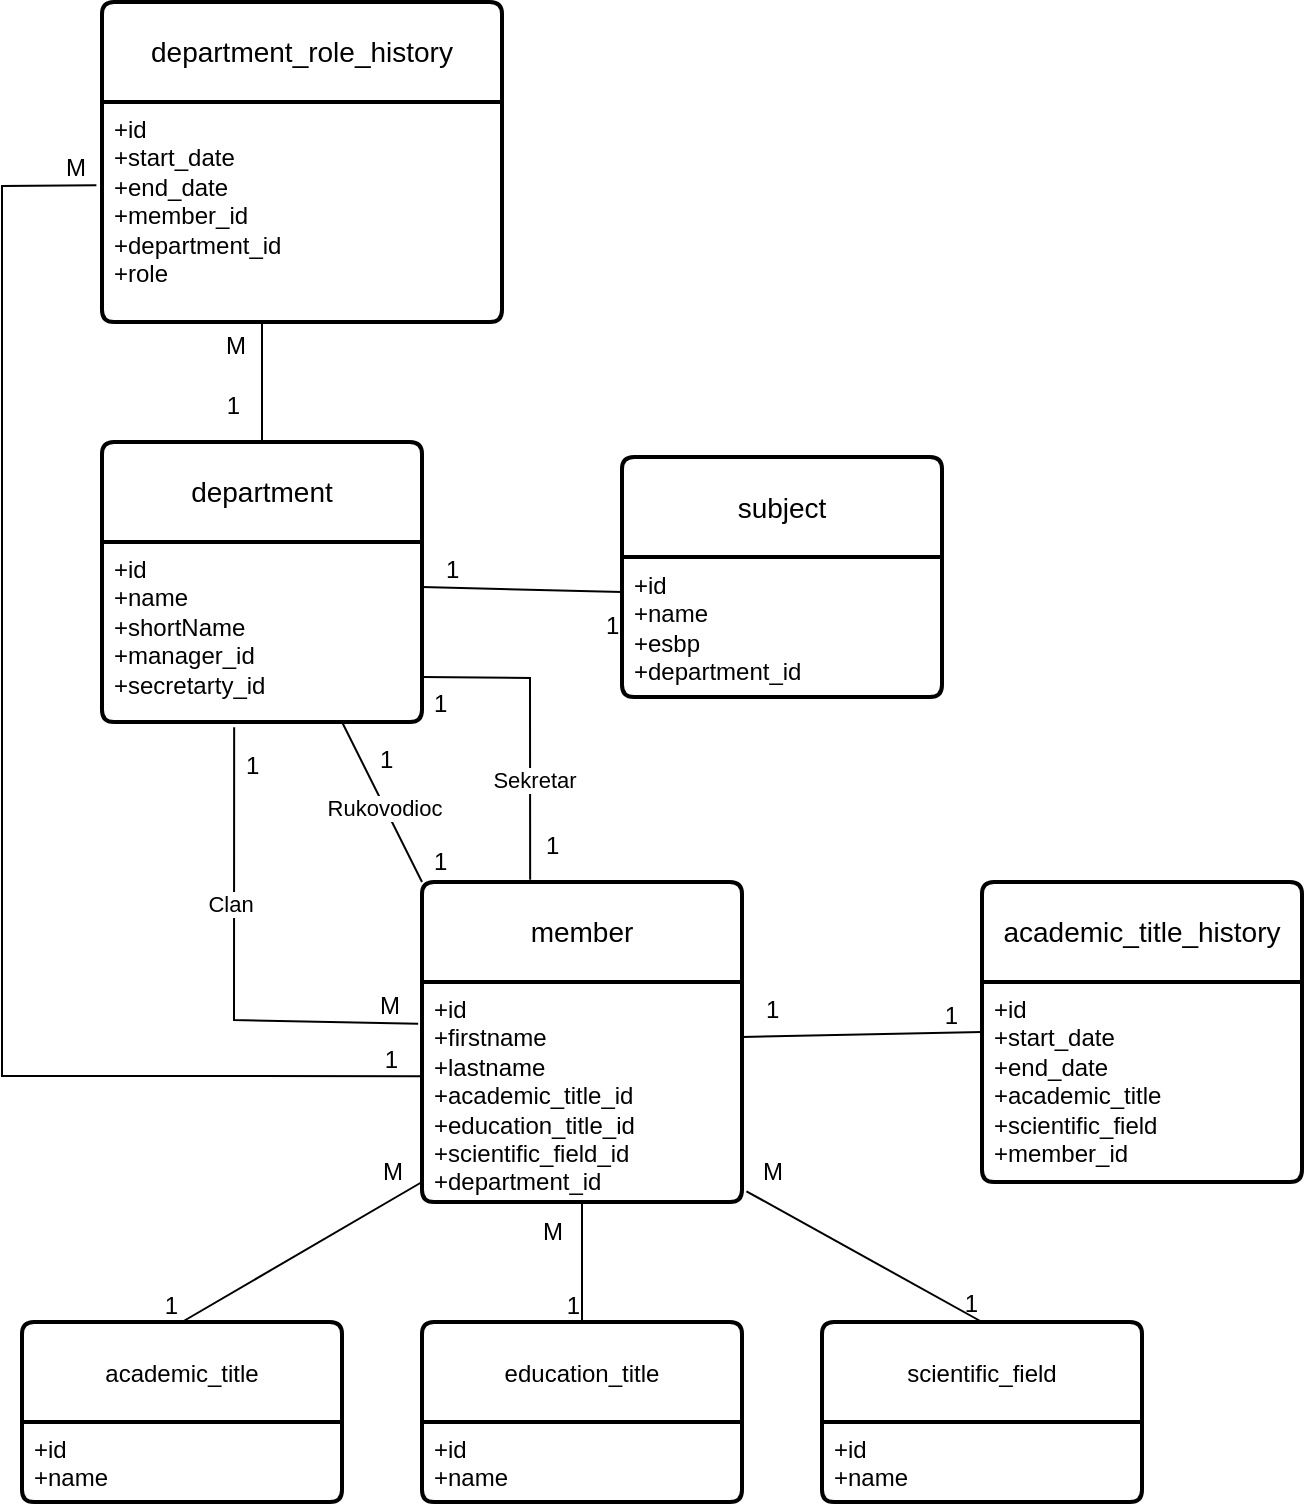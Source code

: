 <mxfile version="24.0.7" type="github">
  <diagram name="Page-1" id="2XKYMDq-A-VBpdEHPca9">
    <mxGraphModel dx="1534" dy="825" grid="1" gridSize="10" guides="1" tooltips="1" connect="1" arrows="1" fold="1" page="1" pageScale="1" pageWidth="850" pageHeight="1100" math="0" shadow="0">
      <root>
        <mxCell id="0" />
        <mxCell id="1" parent="0" />
        <mxCell id="a564kNEdvN1alCRzrxRP-16" value="department" style="swimlane;childLayout=stackLayout;horizontal=1;startSize=50;horizontalStack=0;rounded=1;fontSize=14;fontStyle=0;strokeWidth=2;resizeParent=0;resizeLast=1;shadow=0;dashed=0;align=center;arcSize=4;whiteSpace=wrap;html=1;" parent="1" vertex="1">
          <mxGeometry x="130" y="410" width="160" height="140" as="geometry" />
        </mxCell>
        <mxCell id="a564kNEdvN1alCRzrxRP-17" value="+id&lt;br&gt;+name&lt;br&gt;+shortName&lt;div&gt;+manager_id&lt;/div&gt;&lt;div&gt;+secretarty_id&lt;/div&gt;" style="align=left;strokeColor=none;fillColor=none;spacingLeft=4;fontSize=12;verticalAlign=top;resizable=0;rotatable=0;part=1;html=1;" parent="a564kNEdvN1alCRzrxRP-16" vertex="1">
          <mxGeometry y="50" width="160" height="90" as="geometry" />
        </mxCell>
        <mxCell id="a564kNEdvN1alCRzrxRP-18" value="subject" style="swimlane;childLayout=stackLayout;horizontal=1;startSize=50;horizontalStack=0;rounded=1;fontSize=14;fontStyle=0;strokeWidth=2;resizeParent=0;resizeLast=1;shadow=0;dashed=0;align=center;arcSize=4;whiteSpace=wrap;html=1;" parent="1" vertex="1">
          <mxGeometry x="390" y="417.5" width="160" height="120" as="geometry" />
        </mxCell>
        <mxCell id="a564kNEdvN1alCRzrxRP-19" value="+id&lt;br&gt;+name&lt;br&gt;+esbp&lt;div&gt;+department_id&lt;/div&gt;" style="align=left;strokeColor=none;fillColor=none;spacingLeft=4;fontSize=12;verticalAlign=top;resizable=0;rotatable=0;part=1;html=1;" parent="a564kNEdvN1alCRzrxRP-18" vertex="1">
          <mxGeometry y="50" width="160" height="70" as="geometry" />
        </mxCell>
        <mxCell id="a564kNEdvN1alCRzrxRP-20" value="member" style="swimlane;childLayout=stackLayout;horizontal=1;startSize=50;horizontalStack=0;rounded=1;fontSize=14;fontStyle=0;strokeWidth=2;resizeParent=0;resizeLast=1;shadow=0;dashed=0;align=center;arcSize=4;whiteSpace=wrap;html=1;" parent="1" vertex="1">
          <mxGeometry x="290" y="630" width="160" height="160" as="geometry" />
        </mxCell>
        <mxCell id="a564kNEdvN1alCRzrxRP-21" value="+id&lt;br&gt;+firstname&lt;br&gt;+lastname&lt;div&gt;+academic_title_id&lt;/div&gt;&lt;div&gt;+education_title_id&lt;/div&gt;&lt;div&gt;+scientific_field_id&lt;/div&gt;&lt;div&gt;+department_id&lt;/div&gt;" style="align=left;strokeColor=none;fillColor=none;spacingLeft=4;fontSize=12;verticalAlign=top;resizable=0;rotatable=0;part=1;html=1;" parent="a564kNEdvN1alCRzrxRP-20" vertex="1">
          <mxGeometry y="50" width="160" height="110" as="geometry" />
        </mxCell>
        <mxCell id="a564kNEdvN1alCRzrxRP-24" value="&lt;span style=&quot;font-size: 12px; text-align: left; text-wrap: nowrap;&quot;&gt;academic_title&lt;/span&gt;" style="swimlane;childLayout=stackLayout;horizontal=1;startSize=50;horizontalStack=0;rounded=1;fontSize=14;fontStyle=0;strokeWidth=2;resizeParent=0;resizeLast=1;shadow=0;dashed=0;align=center;arcSize=4;whiteSpace=wrap;html=1;" parent="1" vertex="1">
          <mxGeometry x="90" y="850" width="160" height="90" as="geometry" />
        </mxCell>
        <mxCell id="a564kNEdvN1alCRzrxRP-25" value="+id&lt;br&gt;+name" style="align=left;strokeColor=none;fillColor=none;spacingLeft=4;fontSize=12;verticalAlign=top;resizable=0;rotatable=0;part=1;html=1;" parent="a564kNEdvN1alCRzrxRP-24" vertex="1">
          <mxGeometry y="50" width="160" height="40" as="geometry" />
        </mxCell>
        <mxCell id="a564kNEdvN1alCRzrxRP-28" value="&lt;span style=&quot;font-size: 12px; text-align: left; text-wrap: nowrap;&quot;&gt;education_title&lt;/span&gt;" style="swimlane;childLayout=stackLayout;horizontal=1;startSize=50;horizontalStack=0;rounded=1;fontSize=14;fontStyle=0;strokeWidth=2;resizeParent=0;resizeLast=1;shadow=0;dashed=0;align=center;arcSize=4;whiteSpace=wrap;html=1;" parent="1" vertex="1">
          <mxGeometry x="290" y="850" width="160" height="90" as="geometry" />
        </mxCell>
        <mxCell id="a564kNEdvN1alCRzrxRP-29" value="+id&lt;br&gt;+name" style="align=left;strokeColor=none;fillColor=none;spacingLeft=4;fontSize=12;verticalAlign=top;resizable=0;rotatable=0;part=1;html=1;" parent="a564kNEdvN1alCRzrxRP-28" vertex="1">
          <mxGeometry y="50" width="160" height="40" as="geometry" />
        </mxCell>
        <mxCell id="a564kNEdvN1alCRzrxRP-30" value="&lt;span style=&quot;font-size: 12px; text-align: left; text-wrap: nowrap;&quot;&gt;scientific_field&lt;/span&gt;" style="swimlane;childLayout=stackLayout;horizontal=1;startSize=50;horizontalStack=0;rounded=1;fontSize=14;fontStyle=0;strokeWidth=2;resizeParent=0;resizeLast=1;shadow=0;dashed=0;align=center;arcSize=4;whiteSpace=wrap;html=1;" parent="1" vertex="1">
          <mxGeometry x="490" y="850" width="160" height="90" as="geometry" />
        </mxCell>
        <mxCell id="a564kNEdvN1alCRzrxRP-31" value="+id&lt;br&gt;+name" style="align=left;strokeColor=none;fillColor=none;spacingLeft=4;fontSize=12;verticalAlign=top;resizable=0;rotatable=0;part=1;html=1;" parent="a564kNEdvN1alCRzrxRP-30" vertex="1">
          <mxGeometry y="50" width="160" height="40" as="geometry" />
        </mxCell>
        <mxCell id="a564kNEdvN1alCRzrxRP-32" value="academic_title_history" style="swimlane;childLayout=stackLayout;horizontal=1;startSize=50;horizontalStack=0;rounded=1;fontSize=14;fontStyle=0;strokeWidth=2;resizeParent=0;resizeLast=1;shadow=0;dashed=0;align=center;arcSize=4;whiteSpace=wrap;html=1;" parent="1" vertex="1">
          <mxGeometry x="570" y="630" width="160" height="150" as="geometry" />
        </mxCell>
        <mxCell id="a564kNEdvN1alCRzrxRP-33" value="+id&lt;br&gt;+start_date&lt;br&gt;+end_date&lt;div&gt;+academic_title&lt;/div&gt;&lt;div&gt;+scientific_field&lt;/div&gt;&lt;div&gt;+member_id&lt;/div&gt;" style="align=left;strokeColor=none;fillColor=none;spacingLeft=4;fontSize=12;verticalAlign=top;resizable=0;rotatable=0;part=1;html=1;" parent="a564kNEdvN1alCRzrxRP-32" vertex="1">
          <mxGeometry y="50" width="160" height="100" as="geometry" />
        </mxCell>
        <mxCell id="a564kNEdvN1alCRzrxRP-48" value="" style="endArrow=none;html=1;rounded=0;entryX=0.5;entryY=0;entryDx=0;entryDy=0;" parent="1" target="a564kNEdvN1alCRzrxRP-24" edge="1">
          <mxGeometry relative="1" as="geometry">
            <mxPoint x="290" y="780" as="sourcePoint" />
            <mxPoint x="240" y="780" as="targetPoint" />
          </mxGeometry>
        </mxCell>
        <mxCell id="a564kNEdvN1alCRzrxRP-49" value="1" style="resizable=0;html=1;whiteSpace=wrap;align=right;verticalAlign=bottom;" parent="a564kNEdvN1alCRzrxRP-48" connectable="0" vertex="1">
          <mxGeometry x="1" relative="1" as="geometry" />
        </mxCell>
        <mxCell id="a564kNEdvN1alCRzrxRP-50" value="" style="endArrow=none;html=1;rounded=0;entryX=0.5;entryY=0;entryDx=0;entryDy=0;exitX=0.5;exitY=1;exitDx=0;exitDy=0;" parent="1" source="a564kNEdvN1alCRzrxRP-21" target="a564kNEdvN1alCRzrxRP-28" edge="1">
          <mxGeometry relative="1" as="geometry">
            <mxPoint x="280" y="1010" as="sourcePoint" />
            <mxPoint x="440" y="1010" as="targetPoint" />
          </mxGeometry>
        </mxCell>
        <mxCell id="a564kNEdvN1alCRzrxRP-51" value="1" style="resizable=0;html=1;whiteSpace=wrap;align=right;verticalAlign=bottom;" parent="a564kNEdvN1alCRzrxRP-50" connectable="0" vertex="1">
          <mxGeometry x="1" relative="1" as="geometry" />
        </mxCell>
        <mxCell id="a564kNEdvN1alCRzrxRP-52" value="" style="endArrow=none;html=1;rounded=0;entryX=0.5;entryY=0;entryDx=0;entryDy=0;exitX=0.074;exitY=0.821;exitDx=0;exitDy=0;exitPerimeter=0;" parent="1" source="a564kNEdvN1alCRzrxRP-54" target="a564kNEdvN1alCRzrxRP-30" edge="1">
          <mxGeometry relative="1" as="geometry">
            <mxPoint x="510" y="810" as="sourcePoint" />
            <mxPoint x="670" y="810" as="targetPoint" />
            <Array as="points" />
          </mxGeometry>
        </mxCell>
        <mxCell id="a564kNEdvN1alCRzrxRP-53" value="1" style="resizable=0;html=1;whiteSpace=wrap;align=right;verticalAlign=bottom;" parent="a564kNEdvN1alCRzrxRP-52" connectable="0" vertex="1">
          <mxGeometry x="1" relative="1" as="geometry">
            <mxPoint as="offset" />
          </mxGeometry>
        </mxCell>
        <mxCell id="a564kNEdvN1alCRzrxRP-54" value="&lt;span style=&quot;text-align: right;&quot;&gt;M&lt;/span&gt;" style="text;html=1;align=center;verticalAlign=middle;resizable=0;points=[];autosize=1;strokeColor=none;fillColor=none;" parent="1" vertex="1">
          <mxGeometry x="450" y="760" width="30" height="30" as="geometry" />
        </mxCell>
        <mxCell id="a564kNEdvN1alCRzrxRP-55" value="&lt;span style=&quot;text-align: right;&quot;&gt;M&lt;/span&gt;" style="text;html=1;align=center;verticalAlign=middle;resizable=0;points=[];autosize=1;strokeColor=none;fillColor=none;" parent="1" vertex="1">
          <mxGeometry x="340" y="790" width="30" height="30" as="geometry" />
        </mxCell>
        <mxCell id="a564kNEdvN1alCRzrxRP-56" value="&lt;span style=&quot;text-align: right;&quot;&gt;M&lt;/span&gt;" style="text;html=1;align=center;verticalAlign=middle;resizable=0;points=[];autosize=1;strokeColor=none;fillColor=none;" parent="1" vertex="1">
          <mxGeometry x="260" y="760" width="30" height="30" as="geometry" />
        </mxCell>
        <mxCell id="a564kNEdvN1alCRzrxRP-58" value="" style="endArrow=none;html=1;rounded=0;exitX=0.413;exitY=1.029;exitDx=0;exitDy=0;exitPerimeter=0;entryX=-0.012;entryY=0.19;entryDx=0;entryDy=0;entryPerimeter=0;" parent="1" source="a564kNEdvN1alCRzrxRP-17" target="a564kNEdvN1alCRzrxRP-21" edge="1">
          <mxGeometry relative="1" as="geometry">
            <mxPoint x="90" y="680" as="sourcePoint" />
            <mxPoint x="250" y="680" as="targetPoint" />
            <Array as="points">
              <mxPoint x="196" y="699" />
            </Array>
          </mxGeometry>
        </mxCell>
        <mxCell id="a564kNEdvN1alCRzrxRP-59" value="1" style="resizable=0;html=1;whiteSpace=wrap;align=left;verticalAlign=bottom;" parent="a564kNEdvN1alCRzrxRP-58" connectable="0" vertex="1">
          <mxGeometry x="-1" relative="1" as="geometry">
            <mxPoint x="4" y="28" as="offset" />
          </mxGeometry>
        </mxCell>
        <mxCell id="a564kNEdvN1alCRzrxRP-60" value="M" style="resizable=0;html=1;whiteSpace=wrap;align=right;verticalAlign=bottom;" parent="a564kNEdvN1alCRzrxRP-58" connectable="0" vertex="1">
          <mxGeometry x="1" relative="1" as="geometry">
            <mxPoint x="-8" as="offset" />
          </mxGeometry>
        </mxCell>
        <mxCell id="a564kNEdvN1alCRzrxRP-67" value="Clan" style="edgeLabel;html=1;align=center;verticalAlign=middle;resizable=0;points=[];" parent="a564kNEdvN1alCRzrxRP-58" vertex="1" connectable="0">
          <mxGeometry x="-0.258" y="-2" relative="1" as="geometry">
            <mxPoint as="offset" />
          </mxGeometry>
        </mxCell>
        <mxCell id="a564kNEdvN1alCRzrxRP-61" value="" style="endArrow=none;html=1;rounded=0;exitX=1;exitY=0.25;exitDx=0;exitDy=0;entryX=0;entryY=0.25;entryDx=0;entryDy=0;" parent="1" source="a564kNEdvN1alCRzrxRP-17" target="a564kNEdvN1alCRzrxRP-19" edge="1">
          <mxGeometry relative="1" as="geometry">
            <mxPoint x="300" y="570" as="sourcePoint" />
            <mxPoint x="460" y="570" as="targetPoint" />
          </mxGeometry>
        </mxCell>
        <mxCell id="a564kNEdvN1alCRzrxRP-62" value="1" style="resizable=0;html=1;whiteSpace=wrap;align=left;verticalAlign=bottom;" parent="a564kNEdvN1alCRzrxRP-61" connectable="0" vertex="1">
          <mxGeometry x="-1" relative="1" as="geometry">
            <mxPoint x="10" as="offset" />
          </mxGeometry>
        </mxCell>
        <mxCell id="a564kNEdvN1alCRzrxRP-64" value="" style="endArrow=none;html=1;rounded=0;exitX=1;exitY=0.25;exitDx=0;exitDy=0;entryX=0;entryY=0.5;entryDx=0;entryDy=0;" parent="1" source="a564kNEdvN1alCRzrxRP-21" target="a564kNEdvN1alCRzrxRP-32" edge="1">
          <mxGeometry relative="1" as="geometry">
            <mxPoint x="580" y="810" as="sourcePoint" />
            <mxPoint x="740" y="810" as="targetPoint" />
          </mxGeometry>
        </mxCell>
        <mxCell id="a564kNEdvN1alCRzrxRP-65" value="1" style="resizable=0;html=1;whiteSpace=wrap;align=left;verticalAlign=bottom;" parent="a564kNEdvN1alCRzrxRP-64" connectable="0" vertex="1">
          <mxGeometry x="-1" relative="1" as="geometry">
            <mxPoint x="10" y="-5" as="offset" />
          </mxGeometry>
        </mxCell>
        <mxCell id="a564kNEdvN1alCRzrxRP-66" value="1" style="resizable=0;html=1;whiteSpace=wrap;align=right;verticalAlign=bottom;" parent="a564kNEdvN1alCRzrxRP-64" connectable="0" vertex="1">
          <mxGeometry x="1" relative="1" as="geometry">
            <mxPoint x="-10" as="offset" />
          </mxGeometry>
        </mxCell>
        <mxCell id="a564kNEdvN1alCRzrxRP-68" value="" style="endArrow=none;html=1;rounded=0;exitX=0.75;exitY=1;exitDx=0;exitDy=0;entryX=0;entryY=0;entryDx=0;entryDy=0;" parent="1" source="a564kNEdvN1alCRzrxRP-17" target="a564kNEdvN1alCRzrxRP-20" edge="1">
          <mxGeometry relative="1" as="geometry">
            <mxPoint x="340" y="580" as="sourcePoint" />
            <mxPoint x="500" y="580" as="targetPoint" />
          </mxGeometry>
        </mxCell>
        <mxCell id="a564kNEdvN1alCRzrxRP-70" value="Rukovodioc" style="edgeLabel;html=1;align=center;verticalAlign=middle;resizable=0;points=[];" parent="a564kNEdvN1alCRzrxRP-68" vertex="1" connectable="0">
          <mxGeometry x="0.065" y="-1" relative="1" as="geometry">
            <mxPoint as="offset" />
          </mxGeometry>
        </mxCell>
        <mxCell id="a564kNEdvN1alCRzrxRP-69" value="" style="endArrow=none;html=1;rounded=0;exitX=1;exitY=0.75;exitDx=0;exitDy=0;entryX=0.338;entryY=-0.007;entryDx=0;entryDy=0;entryPerimeter=0;" parent="1" source="a564kNEdvN1alCRzrxRP-17" target="a564kNEdvN1alCRzrxRP-20" edge="1">
          <mxGeometry relative="1" as="geometry">
            <mxPoint x="320" y="570" as="sourcePoint" />
            <mxPoint x="480" y="570" as="targetPoint" />
            <Array as="points">
              <mxPoint x="344" y="528" />
            </Array>
          </mxGeometry>
        </mxCell>
        <mxCell id="a564kNEdvN1alCRzrxRP-71" value="Sekretar" style="edgeLabel;html=1;align=center;verticalAlign=middle;resizable=0;points=[];" parent="a564kNEdvN1alCRzrxRP-69" vertex="1" connectable="0">
          <mxGeometry x="0.358" y="2" relative="1" as="geometry">
            <mxPoint as="offset" />
          </mxGeometry>
        </mxCell>
        <mxCell id="a564kNEdvN1alCRzrxRP-72" value="department_role_history" style="swimlane;childLayout=stackLayout;horizontal=1;startSize=50;horizontalStack=0;rounded=1;fontSize=14;fontStyle=0;strokeWidth=2;resizeParent=0;resizeLast=1;shadow=0;dashed=0;align=center;arcSize=4;whiteSpace=wrap;html=1;" parent="1" vertex="1">
          <mxGeometry x="130" y="190" width="200" height="160" as="geometry">
            <mxRectangle x="640" y="500" width="190" height="50" as="alternateBounds" />
          </mxGeometry>
        </mxCell>
        <mxCell id="a564kNEdvN1alCRzrxRP-73" value="&lt;div&gt;+id&lt;/div&gt;+start_date&lt;br&gt;+end_date&lt;br&gt;+member_id&lt;div&gt;+department_id&lt;br&gt;&lt;div&gt;+role&lt;/div&gt;&lt;/div&gt;" style="align=left;strokeColor=none;fillColor=none;spacingLeft=4;fontSize=12;verticalAlign=top;resizable=0;rotatable=0;part=1;html=1;" parent="a564kNEdvN1alCRzrxRP-72" vertex="1">
          <mxGeometry y="50" width="200" height="110" as="geometry" />
        </mxCell>
        <mxCell id="a564kNEdvN1alCRzrxRP-74" value="1" style="resizable=0;html=1;whiteSpace=wrap;align=left;verticalAlign=bottom;" parent="1" connectable="0" vertex="1">
          <mxGeometry x="380" y="510" as="geometry" />
        </mxCell>
        <mxCell id="a564kNEdvN1alCRzrxRP-75" value="1" style="resizable=0;html=1;whiteSpace=wrap;align=left;verticalAlign=bottom;" parent="1" connectable="0" vertex="1">
          <mxGeometry x="310" y="530" as="geometry">
            <mxPoint x="-16" y="19" as="offset" />
          </mxGeometry>
        </mxCell>
        <mxCell id="a564kNEdvN1alCRzrxRP-76" value="1" style="resizable=0;html=1;whiteSpace=wrap;align=left;verticalAlign=bottom;" parent="1" connectable="0" vertex="1">
          <mxGeometry x="350" y="620" as="geometry" />
        </mxCell>
        <mxCell id="a564kNEdvN1alCRzrxRP-77" value="1" style="resizable=0;html=1;whiteSpace=wrap;align=left;verticalAlign=bottom;" parent="1" connectable="0" vertex="1">
          <mxGeometry x="340" y="547.5" as="geometry">
            <mxPoint x="-46" y="81" as="offset" />
          </mxGeometry>
        </mxCell>
        <mxCell id="a564kNEdvN1alCRzrxRP-78" value="1" style="resizable=0;html=1;whiteSpace=wrap;align=left;verticalAlign=bottom;" parent="1" connectable="0" vertex="1">
          <mxGeometry x="350" y="557.5" as="geometry">
            <mxPoint x="-83" y="20" as="offset" />
          </mxGeometry>
        </mxCell>
        <mxCell id="a564kNEdvN1alCRzrxRP-82" value="" style="endArrow=none;html=1;rounded=0;entryX=0.5;entryY=0;entryDx=0;entryDy=0;" parent="1" target="a564kNEdvN1alCRzrxRP-16" edge="1">
          <mxGeometry relative="1" as="geometry">
            <mxPoint x="210" y="350" as="sourcePoint" />
            <mxPoint x="350" y="390" as="targetPoint" />
          </mxGeometry>
        </mxCell>
        <mxCell id="a564kNEdvN1alCRzrxRP-83" value="M" style="resizable=0;html=1;whiteSpace=wrap;align=left;verticalAlign=bottom;" parent="a564kNEdvN1alCRzrxRP-82" connectable="0" vertex="1">
          <mxGeometry x="-1" relative="1" as="geometry">
            <mxPoint x="-20" y="20" as="offset" />
          </mxGeometry>
        </mxCell>
        <mxCell id="a564kNEdvN1alCRzrxRP-84" value="1" style="resizable=0;html=1;whiteSpace=wrap;align=right;verticalAlign=bottom;" parent="a564kNEdvN1alCRzrxRP-82" connectable="0" vertex="1">
          <mxGeometry x="1" relative="1" as="geometry">
            <mxPoint x="-10" y="-10" as="offset" />
          </mxGeometry>
        </mxCell>
        <mxCell id="iBMkMSTfFLjf4oAscLbZ-1" value="" style="endArrow=none;html=1;rounded=0;exitX=-0.014;exitY=0.378;exitDx=0;exitDy=0;exitPerimeter=0;entryX=-0.004;entryY=0.428;entryDx=0;entryDy=0;entryPerimeter=0;" edge="1" parent="1" source="a564kNEdvN1alCRzrxRP-73" target="a564kNEdvN1alCRzrxRP-21">
          <mxGeometry relative="1" as="geometry">
            <mxPoint x="80" y="730" as="sourcePoint" />
            <mxPoint x="280" y="730" as="targetPoint" />
            <Array as="points">
              <mxPoint x="80" y="282" />
              <mxPoint x="80" y="727" />
            </Array>
          </mxGeometry>
        </mxCell>
        <mxCell id="iBMkMSTfFLjf4oAscLbZ-2" value="M" style="resizable=0;html=1;whiteSpace=wrap;align=left;verticalAlign=bottom;" connectable="0" vertex="1" parent="iBMkMSTfFLjf4oAscLbZ-1">
          <mxGeometry x="-1" relative="1" as="geometry">
            <mxPoint x="-17" as="offset" />
          </mxGeometry>
        </mxCell>
        <mxCell id="iBMkMSTfFLjf4oAscLbZ-3" value="1" style="resizable=0;html=1;whiteSpace=wrap;align=right;verticalAlign=bottom;" connectable="0" vertex="1" parent="iBMkMSTfFLjf4oAscLbZ-1">
          <mxGeometry x="1" relative="1" as="geometry">
            <mxPoint x="-10" as="offset" />
          </mxGeometry>
        </mxCell>
      </root>
    </mxGraphModel>
  </diagram>
</mxfile>
